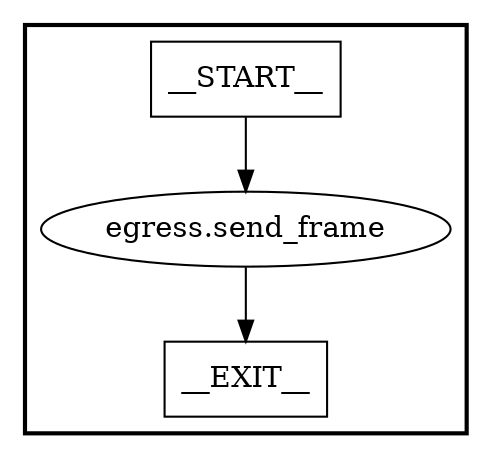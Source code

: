 digraph egress {
subgraph cluster {
graph [
label="", labeljust=r, style=bold];
0[label=__START__, margin="", shape=rectangle, style=solid];
1[label=__EXIT__, margin="", shape=rectangle, style=solid];
2[label="egress.send_frame", margin="", shape=ellipse, style=solid];
0 -> 2[label=""];
2 -> 1[label=""];
}
}
